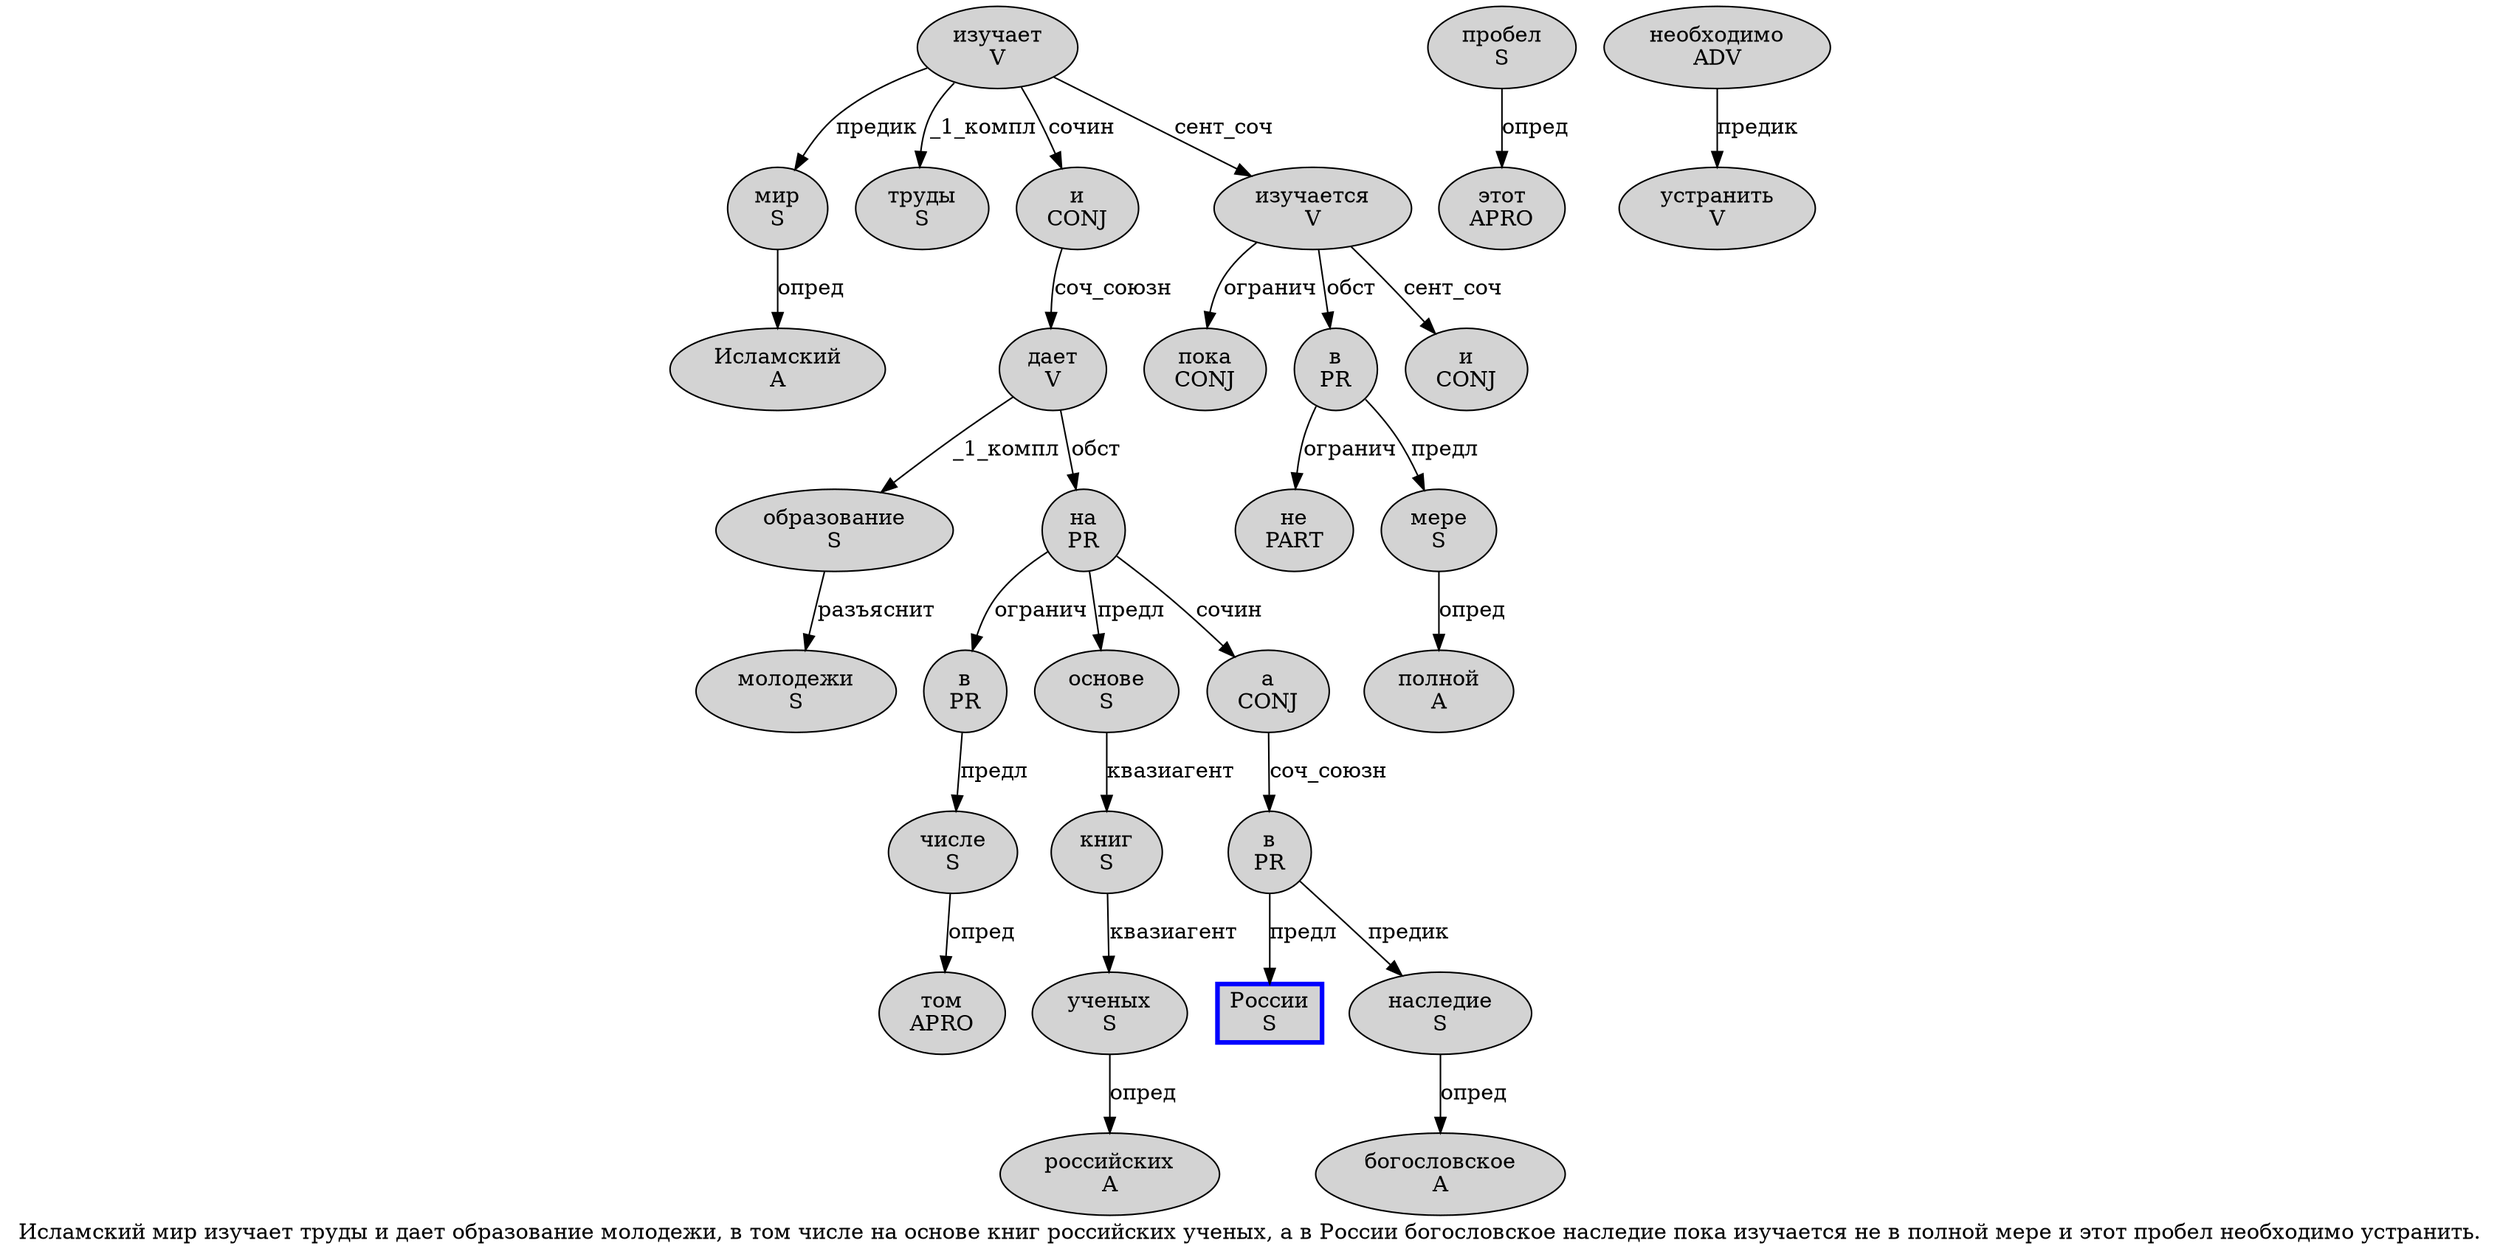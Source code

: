 digraph SENTENCE_287 {
	graph [label="Исламский мир изучает труды и дает образование молодежи, в том числе на основе книг российских ученых, а в России богословское наследие пока изучается не в полной мере и этот пробел необходимо устранить."]
	node [style=filled]
		0 [label="Исламский
A" color="" fillcolor=lightgray penwidth=1 shape=ellipse]
		1 [label="мир
S" color="" fillcolor=lightgray penwidth=1 shape=ellipse]
		2 [label="изучает
V" color="" fillcolor=lightgray penwidth=1 shape=ellipse]
		3 [label="труды
S" color="" fillcolor=lightgray penwidth=1 shape=ellipse]
		4 [label="и
CONJ" color="" fillcolor=lightgray penwidth=1 shape=ellipse]
		5 [label="дает
V" color="" fillcolor=lightgray penwidth=1 shape=ellipse]
		6 [label="образование
S" color="" fillcolor=lightgray penwidth=1 shape=ellipse]
		7 [label="молодежи
S" color="" fillcolor=lightgray penwidth=1 shape=ellipse]
		9 [label="в
PR" color="" fillcolor=lightgray penwidth=1 shape=ellipse]
		10 [label="том
APRO" color="" fillcolor=lightgray penwidth=1 shape=ellipse]
		11 [label="числе
S" color="" fillcolor=lightgray penwidth=1 shape=ellipse]
		12 [label="на
PR" color="" fillcolor=lightgray penwidth=1 shape=ellipse]
		13 [label="основе
S" color="" fillcolor=lightgray penwidth=1 shape=ellipse]
		14 [label="книг
S" color="" fillcolor=lightgray penwidth=1 shape=ellipse]
		15 [label="российских
A" color="" fillcolor=lightgray penwidth=1 shape=ellipse]
		16 [label="ученых
S" color="" fillcolor=lightgray penwidth=1 shape=ellipse]
		18 [label="а
CONJ" color="" fillcolor=lightgray penwidth=1 shape=ellipse]
		19 [label="в
PR" color="" fillcolor=lightgray penwidth=1 shape=ellipse]
		20 [label="России
S" color=blue fillcolor=lightgray penwidth=3 shape=box]
		21 [label="богословское
A" color="" fillcolor=lightgray penwidth=1 shape=ellipse]
		22 [label="наследие
S" color="" fillcolor=lightgray penwidth=1 shape=ellipse]
		23 [label="пока
CONJ" color="" fillcolor=lightgray penwidth=1 shape=ellipse]
		24 [label="изучается
V" color="" fillcolor=lightgray penwidth=1 shape=ellipse]
		25 [label="не
PART" color="" fillcolor=lightgray penwidth=1 shape=ellipse]
		26 [label="в
PR" color="" fillcolor=lightgray penwidth=1 shape=ellipse]
		27 [label="полной
A" color="" fillcolor=lightgray penwidth=1 shape=ellipse]
		28 [label="мере
S" color="" fillcolor=lightgray penwidth=1 shape=ellipse]
		29 [label="и
CONJ" color="" fillcolor=lightgray penwidth=1 shape=ellipse]
		30 [label="этот
APRO" color="" fillcolor=lightgray penwidth=1 shape=ellipse]
		31 [label="пробел
S" color="" fillcolor=lightgray penwidth=1 shape=ellipse]
		32 [label="необходимо
ADV" color="" fillcolor=lightgray penwidth=1 shape=ellipse]
		33 [label="устранить
V" color="" fillcolor=lightgray penwidth=1 shape=ellipse]
			1 -> 0 [label="опред"]
			19 -> 20 [label="предл"]
			19 -> 22 [label="предик"]
			24 -> 23 [label="огранич"]
			24 -> 26 [label="обст"]
			24 -> 29 [label="сент_соч"]
			22 -> 21 [label="опред"]
			4 -> 5 [label="соч_союзн"]
			6 -> 7 [label="разъяснит"]
			16 -> 15 [label="опред"]
			12 -> 9 [label="огранич"]
			12 -> 13 [label="предл"]
			12 -> 18 [label="сочин"]
			13 -> 14 [label="квазиагент"]
			11 -> 10 [label="опред"]
			14 -> 16 [label="квазиагент"]
			28 -> 27 [label="опред"]
			18 -> 19 [label="соч_союзн"]
			31 -> 30 [label="опред"]
			9 -> 11 [label="предл"]
			32 -> 33 [label="предик"]
			5 -> 6 [label="_1_компл"]
			5 -> 12 [label="обст"]
			26 -> 25 [label="огранич"]
			26 -> 28 [label="предл"]
			2 -> 1 [label="предик"]
			2 -> 3 [label="_1_компл"]
			2 -> 4 [label="сочин"]
			2 -> 24 [label="сент_соч"]
}